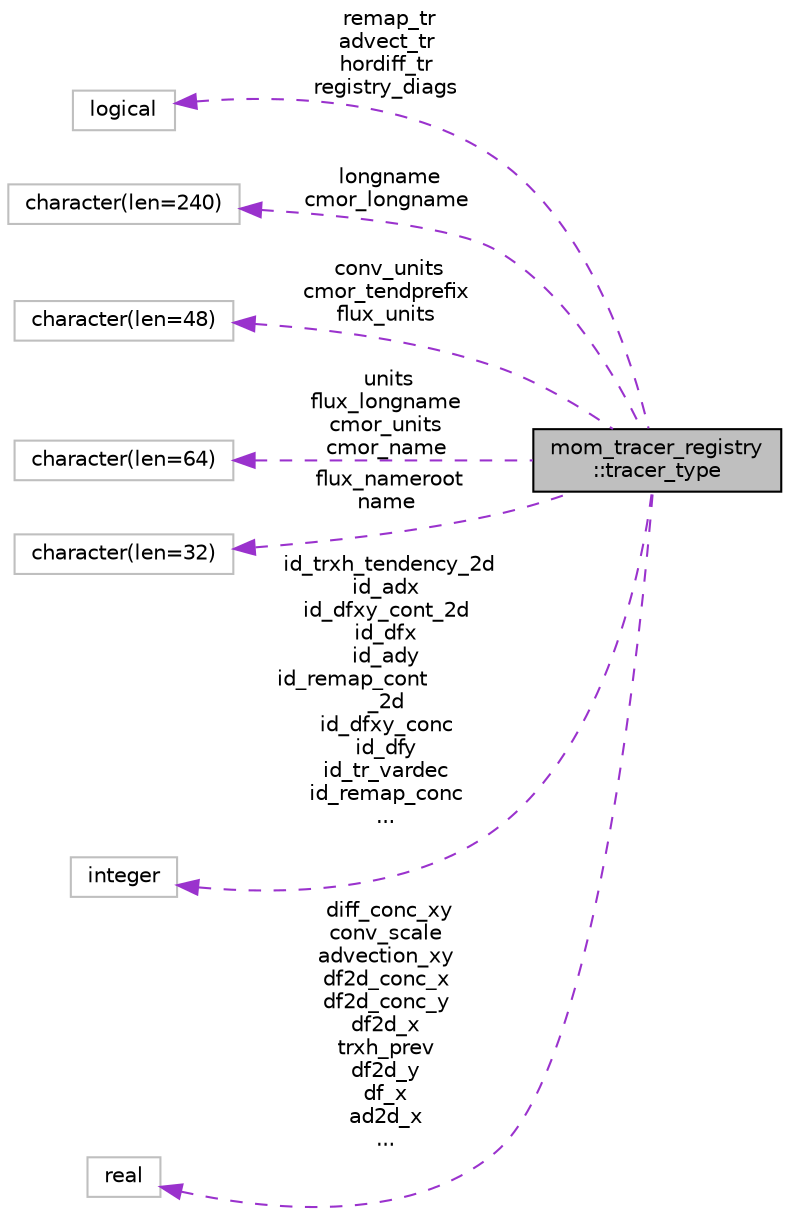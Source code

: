 digraph "mom_tracer_registry::tracer_type"
{
 // INTERACTIVE_SVG=YES
 // LATEX_PDF_SIZE
  edge [fontname="Helvetica",fontsize="10",labelfontname="Helvetica",labelfontsize="10"];
  node [fontname="Helvetica",fontsize="10",shape=record];
  rankdir="LR";
  Node1 [label="mom_tracer_registry\l::tracer_type",height=0.2,width=0.4,color="black", fillcolor="grey75", style="filled", fontcolor="black",tooltip="The tracer type."];
  Node2 -> Node1 [dir="back",color="darkorchid3",fontsize="10",style="dashed",label=" remap_tr\nadvect_tr\nhordiff_tr\nregistry_diags" ,fontname="Helvetica"];
  Node2 [label="logical",height=0.2,width=0.4,color="grey75", fillcolor="white", style="filled",tooltip=" "];
  Node3 -> Node1 [dir="back",color="darkorchid3",fontsize="10",style="dashed",label=" longname\ncmor_longname" ,fontname="Helvetica"];
  Node3 [label="character(len=240)",height=0.2,width=0.4,color="grey75", fillcolor="white", style="filled",tooltip=" "];
  Node4 -> Node1 [dir="back",color="darkorchid3",fontsize="10",style="dashed",label=" conv_units\ncmor_tendprefix\nflux_units" ,fontname="Helvetica"];
  Node4 [label="character(len=48)",height=0.2,width=0.4,color="grey75", fillcolor="white", style="filled",tooltip=" "];
  Node5 -> Node1 [dir="back",color="darkorchid3",fontsize="10",style="dashed",label=" units\nflux_longname\ncmor_units\ncmor_name" ,fontname="Helvetica"];
  Node5 [label="character(len=64)",height=0.2,width=0.4,color="grey75", fillcolor="white", style="filled",tooltip=" "];
  Node6 -> Node1 [dir="back",color="darkorchid3",fontsize="10",style="dashed",label=" flux_nameroot\nname" ,fontname="Helvetica"];
  Node6 [label="character(len=32)",height=0.2,width=0.4,color="grey75", fillcolor="white", style="filled",tooltip=" "];
  Node7 -> Node1 [dir="back",color="darkorchid3",fontsize="10",style="dashed",label=" id_trxh_tendency_2d\nid_adx\nid_dfxy_cont_2d\nid_dfx\nid_ady\nid_remap_cont\l_2d\nid_dfxy_conc\nid_dfy\nid_tr_vardec\nid_remap_conc\n..." ,fontname="Helvetica"];
  Node7 [label="integer",height=0.2,width=0.4,color="grey75", fillcolor="white", style="filled",tooltip=" "];
  Node8 -> Node1 [dir="back",color="darkorchid3",fontsize="10",style="dashed",label=" diff_conc_xy\nconv_scale\nadvection_xy\ndf2d_conc_x\ndf2d_conc_y\ndf2d_x\ntrxh_prev\ndf2d_y\ndf_x\nad2d_x\n..." ,fontname="Helvetica"];
  Node8 [label="real",height=0.2,width=0.4,color="grey75", fillcolor="white", style="filled",tooltip=" "];
}
